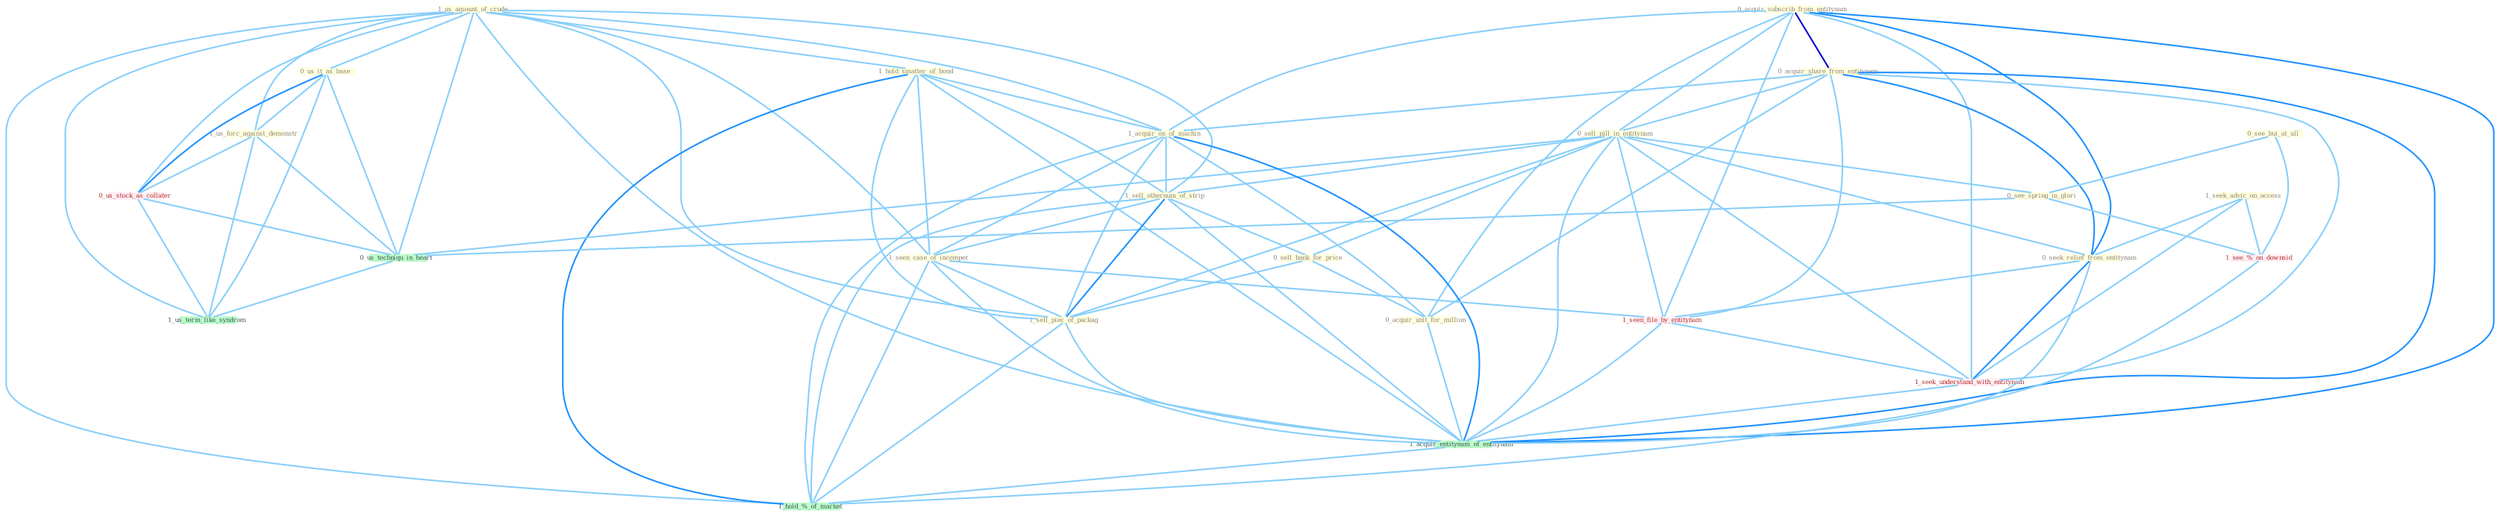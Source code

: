 Graph G{ 
    node
    [shape=polygon,style=filled,width=.5,height=.06,color="#BDFCC9",fixedsize=true,fontsize=4,
    fontcolor="#2f4f4f"];
    {node
    [color="#ffffe0", fontcolor="#8b7d6b"] "1_us_amount_of_crude " "1_hold_smatter_of_bond " "0_us_it_as_base " "0_acquir_subscrib_from_entitynam " "0_acquir_share_from_entitynam " "0_see_bui_at_all " "0_sell_pill_in_entitynam " "0_see_spring_in_glori " "1_acquir_on_of_machin " "1_us_forc_against_demonstr " "1_seek_advic_on_access " "1_sell_othernum_of_strip " "0_seek_relief_from_entitynam " "0_sell_bank_for_price " "0_acquir_unit_for_million " "1_seen_case_of_incompet " "1_sell_piec_of_packag "}
{node [color="#fff0f5", fontcolor="#b22222"] "1_seen_file_by_entitynam " "0_us_stock_as_collater " "1_seek_understand_with_entitynam " "1_see_%_on_downsid "}
edge [color="#B0E2FF"];

	"1_us_amount_of_crude " -- "1_hold_smatter_of_bond " [w="1", color="#87cefa" ];
	"1_us_amount_of_crude " -- "0_us_it_as_base " [w="1", color="#87cefa" ];
	"1_us_amount_of_crude " -- "1_acquir_on_of_machin " [w="1", color="#87cefa" ];
	"1_us_amount_of_crude " -- "1_us_forc_against_demonstr " [w="1", color="#87cefa" ];
	"1_us_amount_of_crude " -- "1_sell_othernum_of_strip " [w="1", color="#87cefa" ];
	"1_us_amount_of_crude " -- "1_seen_case_of_incompet " [w="1", color="#87cefa" ];
	"1_us_amount_of_crude " -- "1_sell_piec_of_packag " [w="1", color="#87cefa" ];
	"1_us_amount_of_crude " -- "0_us_stock_as_collater " [w="1", color="#87cefa" ];
	"1_us_amount_of_crude " -- "1_acquir_entitynam_of_entitynam " [w="1", color="#87cefa" ];
	"1_us_amount_of_crude " -- "0_us_techniqu_in_heart " [w="1", color="#87cefa" ];
	"1_us_amount_of_crude " -- "1_us_term_like_syndrom " [w="1", color="#87cefa" ];
	"1_us_amount_of_crude " -- "1_hold_%_of_market " [w="1", color="#87cefa" ];
	"1_hold_smatter_of_bond " -- "1_acquir_on_of_machin " [w="1", color="#87cefa" ];
	"1_hold_smatter_of_bond " -- "1_sell_othernum_of_strip " [w="1", color="#87cefa" ];
	"1_hold_smatter_of_bond " -- "1_seen_case_of_incompet " [w="1", color="#87cefa" ];
	"1_hold_smatter_of_bond " -- "1_sell_piec_of_packag " [w="1", color="#87cefa" ];
	"1_hold_smatter_of_bond " -- "1_acquir_entitynam_of_entitynam " [w="1", color="#87cefa" ];
	"1_hold_smatter_of_bond " -- "1_hold_%_of_market " [w="2", color="#1e90ff" , len=0.8];
	"0_us_it_as_base " -- "1_us_forc_against_demonstr " [w="1", color="#87cefa" ];
	"0_us_it_as_base " -- "0_us_stock_as_collater " [w="2", color="#1e90ff" , len=0.8];
	"0_us_it_as_base " -- "0_us_techniqu_in_heart " [w="1", color="#87cefa" ];
	"0_us_it_as_base " -- "1_us_term_like_syndrom " [w="1", color="#87cefa" ];
	"0_acquir_subscrib_from_entitynam " -- "0_acquir_share_from_entitynam " [w="3", color="#0000cd" , len=0.6];
	"0_acquir_subscrib_from_entitynam " -- "0_sell_pill_in_entitynam " [w="1", color="#87cefa" ];
	"0_acquir_subscrib_from_entitynam " -- "1_acquir_on_of_machin " [w="1", color="#87cefa" ];
	"0_acquir_subscrib_from_entitynam " -- "0_seek_relief_from_entitynam " [w="2", color="#1e90ff" , len=0.8];
	"0_acquir_subscrib_from_entitynam " -- "0_acquir_unit_for_million " [w="1", color="#87cefa" ];
	"0_acquir_subscrib_from_entitynam " -- "1_seen_file_by_entitynam " [w="1", color="#87cefa" ];
	"0_acquir_subscrib_from_entitynam " -- "1_seek_understand_with_entitynam " [w="1", color="#87cefa" ];
	"0_acquir_subscrib_from_entitynam " -- "1_acquir_entitynam_of_entitynam " [w="2", color="#1e90ff" , len=0.8];
	"0_acquir_share_from_entitynam " -- "0_sell_pill_in_entitynam " [w="1", color="#87cefa" ];
	"0_acquir_share_from_entitynam " -- "1_acquir_on_of_machin " [w="1", color="#87cefa" ];
	"0_acquir_share_from_entitynam " -- "0_seek_relief_from_entitynam " [w="2", color="#1e90ff" , len=0.8];
	"0_acquir_share_from_entitynam " -- "0_acquir_unit_for_million " [w="1", color="#87cefa" ];
	"0_acquir_share_from_entitynam " -- "1_seen_file_by_entitynam " [w="1", color="#87cefa" ];
	"0_acquir_share_from_entitynam " -- "1_seek_understand_with_entitynam " [w="1", color="#87cefa" ];
	"0_acquir_share_from_entitynam " -- "1_acquir_entitynam_of_entitynam " [w="2", color="#1e90ff" , len=0.8];
	"0_see_bui_at_all " -- "0_see_spring_in_glori " [w="1", color="#87cefa" ];
	"0_see_bui_at_all " -- "1_see_%_on_downsid " [w="1", color="#87cefa" ];
	"0_sell_pill_in_entitynam " -- "0_see_spring_in_glori " [w="1", color="#87cefa" ];
	"0_sell_pill_in_entitynam " -- "1_sell_othernum_of_strip " [w="1", color="#87cefa" ];
	"0_sell_pill_in_entitynam " -- "0_seek_relief_from_entitynam " [w="1", color="#87cefa" ];
	"0_sell_pill_in_entitynam " -- "0_sell_bank_for_price " [w="1", color="#87cefa" ];
	"0_sell_pill_in_entitynam " -- "1_sell_piec_of_packag " [w="1", color="#87cefa" ];
	"0_sell_pill_in_entitynam " -- "1_seen_file_by_entitynam " [w="1", color="#87cefa" ];
	"0_sell_pill_in_entitynam " -- "1_seek_understand_with_entitynam " [w="1", color="#87cefa" ];
	"0_sell_pill_in_entitynam " -- "1_acquir_entitynam_of_entitynam " [w="1", color="#87cefa" ];
	"0_sell_pill_in_entitynam " -- "0_us_techniqu_in_heart " [w="1", color="#87cefa" ];
	"0_see_spring_in_glori " -- "0_us_techniqu_in_heart " [w="1", color="#87cefa" ];
	"0_see_spring_in_glori " -- "1_see_%_on_downsid " [w="1", color="#87cefa" ];
	"1_acquir_on_of_machin " -- "1_sell_othernum_of_strip " [w="1", color="#87cefa" ];
	"1_acquir_on_of_machin " -- "0_acquir_unit_for_million " [w="1", color="#87cefa" ];
	"1_acquir_on_of_machin " -- "1_seen_case_of_incompet " [w="1", color="#87cefa" ];
	"1_acquir_on_of_machin " -- "1_sell_piec_of_packag " [w="1", color="#87cefa" ];
	"1_acquir_on_of_machin " -- "1_acquir_entitynam_of_entitynam " [w="2", color="#1e90ff" , len=0.8];
	"1_acquir_on_of_machin " -- "1_hold_%_of_market " [w="1", color="#87cefa" ];
	"1_us_forc_against_demonstr " -- "0_us_stock_as_collater " [w="1", color="#87cefa" ];
	"1_us_forc_against_demonstr " -- "0_us_techniqu_in_heart " [w="1", color="#87cefa" ];
	"1_us_forc_against_demonstr " -- "1_us_term_like_syndrom " [w="1", color="#87cefa" ];
	"1_seek_advic_on_access " -- "0_seek_relief_from_entitynam " [w="1", color="#87cefa" ];
	"1_seek_advic_on_access " -- "1_seek_understand_with_entitynam " [w="1", color="#87cefa" ];
	"1_seek_advic_on_access " -- "1_see_%_on_downsid " [w="1", color="#87cefa" ];
	"1_sell_othernum_of_strip " -- "0_sell_bank_for_price " [w="1", color="#87cefa" ];
	"1_sell_othernum_of_strip " -- "1_seen_case_of_incompet " [w="1", color="#87cefa" ];
	"1_sell_othernum_of_strip " -- "1_sell_piec_of_packag " [w="2", color="#1e90ff" , len=0.8];
	"1_sell_othernum_of_strip " -- "1_acquir_entitynam_of_entitynam " [w="1", color="#87cefa" ];
	"1_sell_othernum_of_strip " -- "1_hold_%_of_market " [w="1", color="#87cefa" ];
	"0_seek_relief_from_entitynam " -- "1_seen_file_by_entitynam " [w="1", color="#87cefa" ];
	"0_seek_relief_from_entitynam " -- "1_seek_understand_with_entitynam " [w="2", color="#1e90ff" , len=0.8];
	"0_seek_relief_from_entitynam " -- "1_acquir_entitynam_of_entitynam " [w="1", color="#87cefa" ];
	"0_sell_bank_for_price " -- "0_acquir_unit_for_million " [w="1", color="#87cefa" ];
	"0_sell_bank_for_price " -- "1_sell_piec_of_packag " [w="1", color="#87cefa" ];
	"0_acquir_unit_for_million " -- "1_acquir_entitynam_of_entitynam " [w="1", color="#87cefa" ];
	"1_seen_case_of_incompet " -- "1_sell_piec_of_packag " [w="1", color="#87cefa" ];
	"1_seen_case_of_incompet " -- "1_seen_file_by_entitynam " [w="1", color="#87cefa" ];
	"1_seen_case_of_incompet " -- "1_acquir_entitynam_of_entitynam " [w="1", color="#87cefa" ];
	"1_seen_case_of_incompet " -- "1_hold_%_of_market " [w="1", color="#87cefa" ];
	"1_sell_piec_of_packag " -- "1_acquir_entitynam_of_entitynam " [w="1", color="#87cefa" ];
	"1_sell_piec_of_packag " -- "1_hold_%_of_market " [w="1", color="#87cefa" ];
	"1_seen_file_by_entitynam " -- "1_seek_understand_with_entitynam " [w="1", color="#87cefa" ];
	"1_seen_file_by_entitynam " -- "1_acquir_entitynam_of_entitynam " [w="1", color="#87cefa" ];
	"0_us_stock_as_collater " -- "0_us_techniqu_in_heart " [w="1", color="#87cefa" ];
	"0_us_stock_as_collater " -- "1_us_term_like_syndrom " [w="1", color="#87cefa" ];
	"1_seek_understand_with_entitynam " -- "1_acquir_entitynam_of_entitynam " [w="1", color="#87cefa" ];
	"1_acquir_entitynam_of_entitynam " -- "1_hold_%_of_market " [w="1", color="#87cefa" ];
	"0_us_techniqu_in_heart " -- "1_us_term_like_syndrom " [w="1", color="#87cefa" ];
	"1_see_%_on_downsid " -- "1_hold_%_of_market " [w="1", color="#87cefa" ];
}